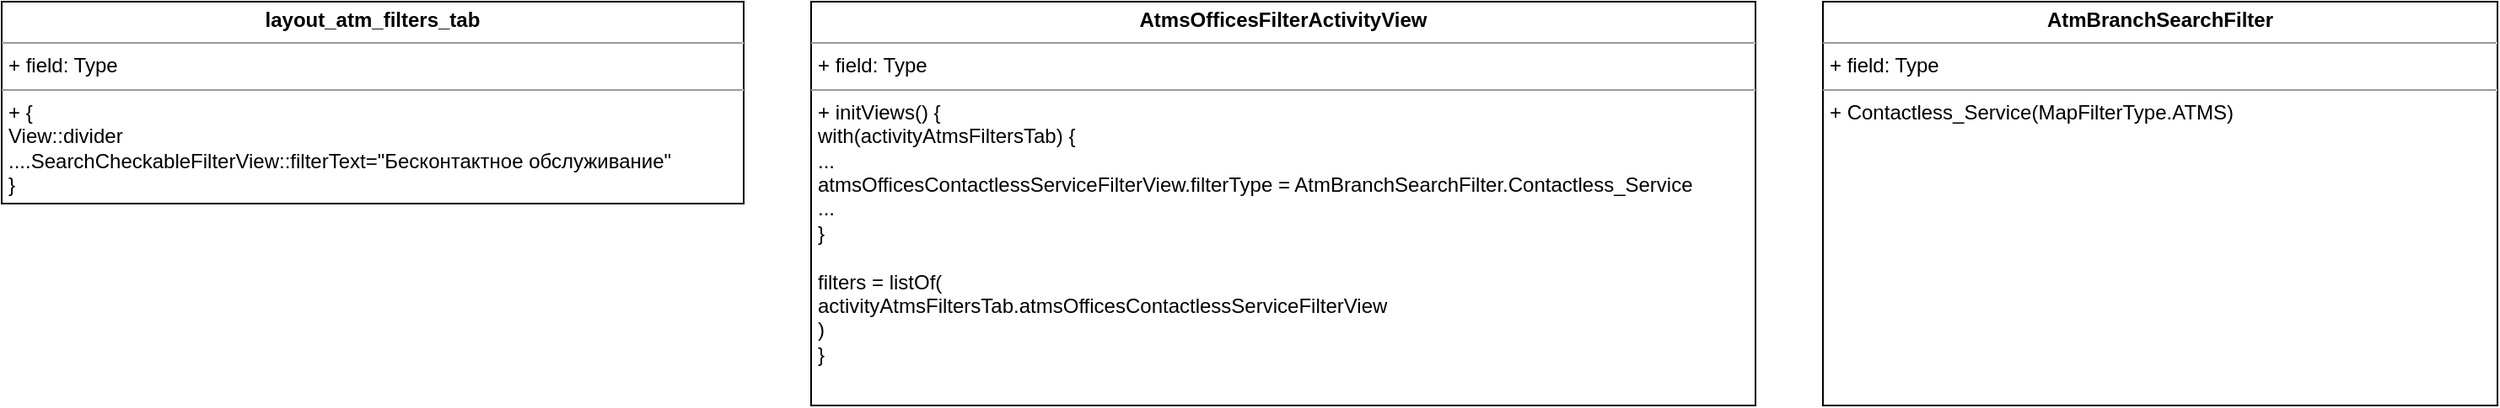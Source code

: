 <mxfile version="20.2.7" type="github">
  <diagram id="bWAArjqR-ukCmBR1YArX" name="Страница 1">
    <mxGraphModel dx="946" dy="600" grid="1" gridSize="10" guides="1" tooltips="1" connect="1" arrows="1" fold="1" page="1" pageScale="1" pageWidth="827" pageHeight="1169" math="0" shadow="0">
      <root>
        <mxCell id="0" />
        <mxCell id="1" parent="0" />
        <mxCell id="FbP89ogLKBNgigNTJTnc-2" value="&lt;p style=&quot;margin:0px;margin-top:4px;text-align:center;&quot;&gt;&lt;b&gt;AtmsOfficesFilterActivityView&lt;/b&gt;&lt;/p&gt;&lt;hr size=&quot;1&quot;&gt;&lt;p style=&quot;margin:0px;margin-left:4px;&quot;&gt;+ field: Type&lt;/p&gt;&lt;hr size=&quot;1&quot;&gt;&lt;p style=&quot;margin:0px;margin-left:4px;&quot;&gt;+ initViews() {&lt;/p&gt;&lt;p style=&quot;margin:0px;margin-left:4px;&quot;&gt;with(activityAtmsFiltersTab) {&lt;/p&gt;&lt;p style=&quot;margin:0px;margin-left:4px;&quot;&gt;...&lt;br&gt;&lt;/p&gt;&lt;p style=&quot;margin:0px;margin-left:4px;&quot;&gt;atmsOfficesContactlessServiceFilterView.filterType = AtmBranchSearchFilter.Contactless_Service&lt;br&gt;&lt;/p&gt;&lt;p style=&quot;margin:0px;margin-left:4px;&quot;&gt;...&lt;br&gt;&lt;/p&gt;&lt;p style=&quot;margin:0px;margin-left:4px;&quot;&gt;}&lt;/p&gt;&lt;p style=&quot;margin:0px;margin-left:4px;&quot;&gt;&lt;br&gt;&lt;/p&gt;&lt;p style=&quot;margin:0px;margin-left:4px;&quot;&gt;filters = listOf(&lt;/p&gt;&lt;p style=&quot;margin:0px;margin-left:4px;&quot;&gt;activityAtmsFiltersTab.atmsOfficesContactlessServiceFilterView&lt;br&gt;&lt;/p&gt;&lt;p style=&quot;margin:0px;margin-left:4px;&quot;&gt;)&lt;br&gt;&lt;/p&gt;&lt;p style=&quot;margin:0px;margin-left:4px;&quot;&gt;}&lt;br&gt;&lt;/p&gt;" style="verticalAlign=top;align=left;overflow=fill;fontSize=12;fontFamily=Helvetica;html=1;" vertex="1" parent="1">
          <mxGeometry x="560" y="80" width="560" height="240" as="geometry" />
        </mxCell>
        <mxCell id="FbP89ogLKBNgigNTJTnc-1" value="&lt;p style=&quot;margin:0px;margin-top:4px;text-align:center;&quot;&gt;&lt;b&gt;layout_atm_filters_tab&lt;/b&gt;&lt;/p&gt;&lt;hr size=&quot;1&quot;&gt;&lt;p style=&quot;margin:0px;margin-left:4px;&quot;&gt;+ field: Type&lt;/p&gt;&lt;hr size=&quot;1&quot;&gt;&lt;p style=&quot;margin:0px;margin-left:4px;&quot;&gt;+ {&lt;/p&gt;&lt;p style=&quot;margin:0px;margin-left:4px;&quot;&gt;View::divider&lt;/p&gt;&lt;p style=&quot;margin:0px;margin-left:4px;&quot;&gt;....SearchCheckableFilterView::filterText=&quot;Бесконтактное обслуживание&quot;&lt;br&gt;&lt;/p&gt;&lt;p style=&quot;margin:0px;margin-left:4px;&quot;&gt;}&lt;br&gt;&lt;/p&gt;" style="verticalAlign=top;align=left;overflow=fill;fontSize=12;fontFamily=Helvetica;html=1;" vertex="1" parent="1">
          <mxGeometry x="80" y="80" width="440" height="120" as="geometry" />
        </mxCell>
        <mxCell id="FbP89ogLKBNgigNTJTnc-3" value="&lt;p style=&quot;margin:0px;margin-top:4px;text-align:center;&quot;&gt;&lt;b&gt;AtmBranchSearchFilter&lt;/b&gt;&lt;/p&gt;&lt;hr size=&quot;1&quot;&gt;&lt;p style=&quot;margin:0px;margin-left:4px;&quot;&gt;+ field: Type&lt;/p&gt;&lt;hr size=&quot;1&quot;&gt;&lt;p style=&quot;margin:0px;margin-left:4px;&quot;&gt;+ Contactless_Service(MapFilterType.ATMS)&lt;/p&gt;" style="verticalAlign=top;align=left;overflow=fill;fontSize=12;fontFamily=Helvetica;html=1;" vertex="1" parent="1">
          <mxGeometry x="1160" y="80" width="400" height="240" as="geometry" />
        </mxCell>
      </root>
    </mxGraphModel>
  </diagram>
</mxfile>
